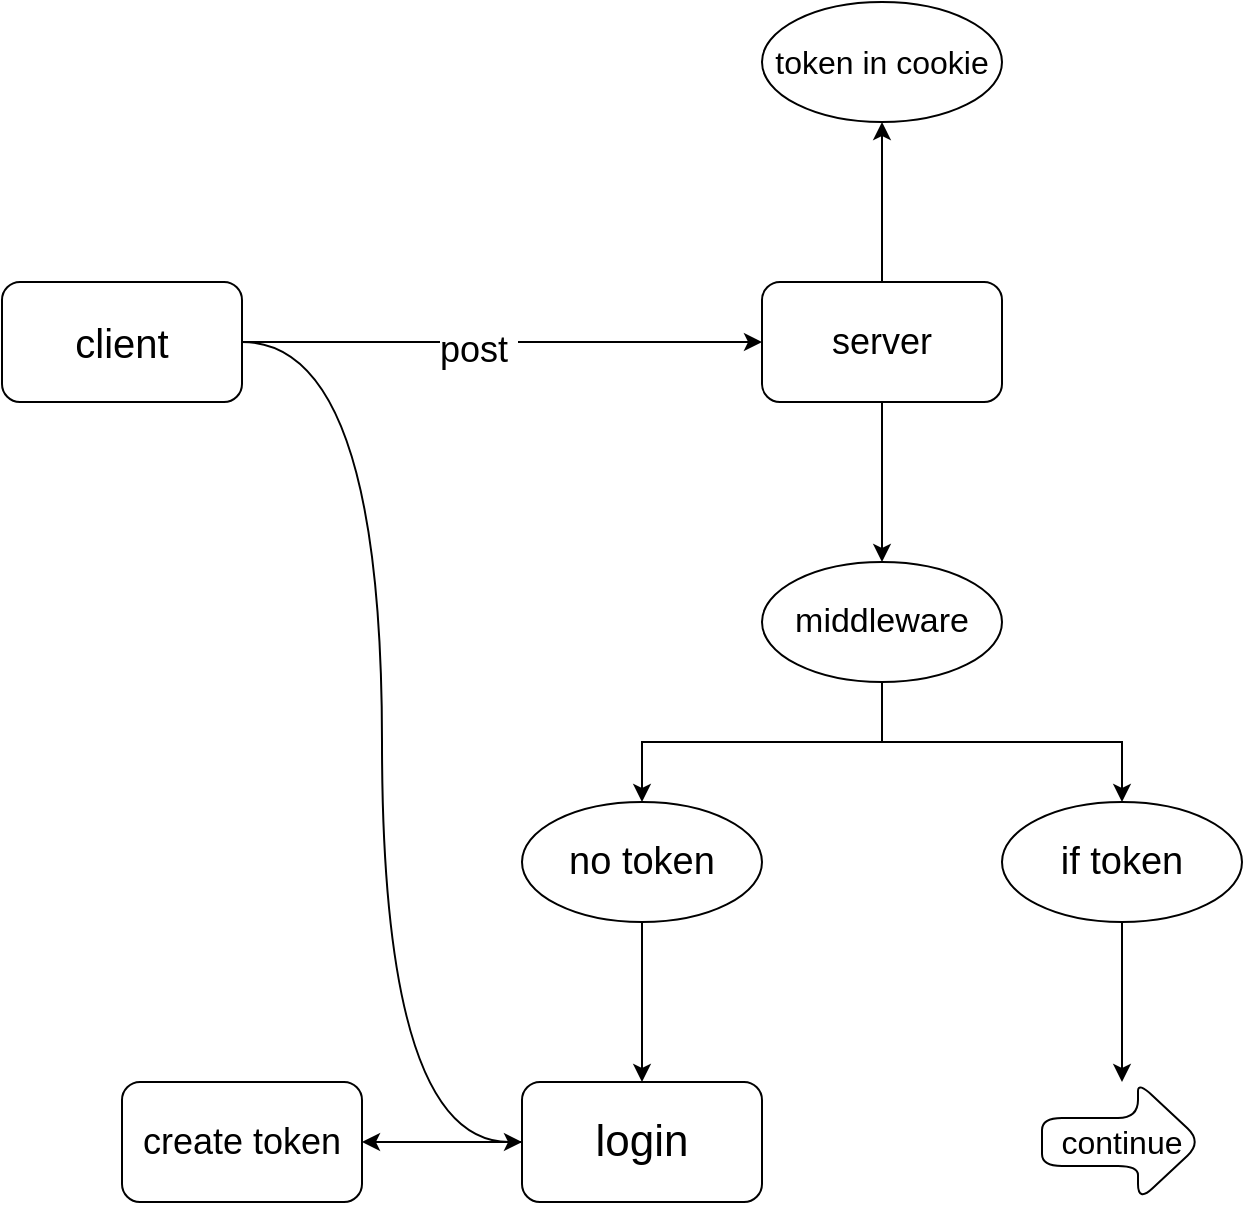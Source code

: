 <mxfile>
    <diagram id="98BOJC8S_t2nTJc_xl6L" name="Page-1">
        <mxGraphModel dx="356" dy="250" grid="1" gridSize="10" guides="1" tooltips="1" connect="1" arrows="1" fold="1" page="1" pageScale="1" pageWidth="827" pageHeight="1169" math="0" shadow="0">
            <root>
                <mxCell id="0"/>
                <mxCell id="1" parent="0"/>
                <mxCell id="2" value="" style="edgeStyle=orthogonalEdgeStyle;rounded=0;orthogonalLoop=1;jettySize=auto;html=1;fontSize=20;" edge="1" parent="1" source="5" target="8">
                    <mxGeometry relative="1" as="geometry"/>
                </mxCell>
                <mxCell id="3" value="post&amp;nbsp;" style="edgeLabel;html=1;align=center;verticalAlign=middle;resizable=0;points=[];fontSize=18;" vertex="1" connectable="0" parent="2">
                    <mxGeometry x="-0.092" y="-4" relative="1" as="geometry">
                        <mxPoint as="offset"/>
                    </mxGeometry>
                </mxCell>
                <mxCell id="4" style="edgeStyle=orthogonalEdgeStyle;curved=1;rounded=0;orthogonalLoop=1;jettySize=auto;html=1;entryX=0;entryY=0.5;entryDx=0;entryDy=0;fontSize=18;" edge="1" parent="1" source="5" target="18">
                    <mxGeometry relative="1" as="geometry"/>
                </mxCell>
                <mxCell id="5" value="&lt;font style=&quot;font-size: 20px;&quot;&gt;client&lt;/font&gt;" style="rounded=1;whiteSpace=wrap;html=1;" vertex="1" parent="1">
                    <mxGeometry x="60" y="240" width="120" height="60" as="geometry"/>
                </mxCell>
                <mxCell id="6" value="" style="edgeStyle=orthogonalEdgeStyle;rounded=0;orthogonalLoop=1;jettySize=auto;html=1;fontSize=18;" edge="1" parent="1" source="8" target="11">
                    <mxGeometry relative="1" as="geometry"/>
                </mxCell>
                <mxCell id="7" value="" style="edgeStyle=orthogonalEdgeStyle;curved=1;rounded=0;orthogonalLoop=1;jettySize=auto;html=1;fontSize=18;" edge="1" parent="1" source="8" target="20">
                    <mxGeometry relative="1" as="geometry"/>
                </mxCell>
                <mxCell id="8" value="&lt;font style=&quot;font-size: 18px;&quot;&gt;server&lt;/font&gt;" style="whiteSpace=wrap;html=1;rounded=1;" vertex="1" parent="1">
                    <mxGeometry x="440" y="240" width="120" height="60" as="geometry"/>
                </mxCell>
                <mxCell id="9" value="" style="edgeStyle=orthogonalEdgeStyle;rounded=0;orthogonalLoop=1;jettySize=auto;html=1;fontSize=17;" edge="1" parent="1" source="11" target="13">
                    <mxGeometry relative="1" as="geometry"/>
                </mxCell>
                <mxCell id="10" value="" style="edgeStyle=orthogonalEdgeStyle;rounded=0;orthogonalLoop=1;jettySize=auto;html=1;fontSize=16;" edge="1" parent="1" source="11" target="16">
                    <mxGeometry relative="1" as="geometry"/>
                </mxCell>
                <mxCell id="11" value="&lt;font style=&quot;font-size: 17px;&quot;&gt;middleware&lt;/font&gt;" style="ellipse;whiteSpace=wrap;html=1;rounded=1;" vertex="1" parent="1">
                    <mxGeometry x="440" y="380" width="120" height="60" as="geometry"/>
                </mxCell>
                <mxCell id="12" value="" style="edgeStyle=orthogonalEdgeStyle;rounded=0;orthogonalLoop=1;jettySize=auto;html=1;fontSize=19;" edge="1" parent="1" source="13" target="14">
                    <mxGeometry relative="1" as="geometry"/>
                </mxCell>
                <mxCell id="13" value="&lt;font style=&quot;font-size: 19px;&quot;&gt;if token&lt;/font&gt;" style="ellipse;whiteSpace=wrap;html=1;rounded=1;" vertex="1" parent="1">
                    <mxGeometry x="560" y="500" width="120" height="60" as="geometry"/>
                </mxCell>
                <mxCell id="14" value="&lt;font style=&quot;font-size: 16px;&quot;&gt;continue&lt;/font&gt;" style="shape=singleArrow;whiteSpace=wrap;html=1;arrowWidth=0.4;arrowSize=0.4;rounded=1;" vertex="1" parent="1">
                    <mxGeometry x="580" y="640" width="80" height="60" as="geometry"/>
                </mxCell>
                <mxCell id="15" value="" style="edgeStyle=orthogonalEdgeStyle;rounded=0;orthogonalLoop=1;jettySize=auto;html=1;fontSize=19;" edge="1" parent="1" source="16" target="18">
                    <mxGeometry relative="1" as="geometry"/>
                </mxCell>
                <mxCell id="16" value="&lt;font style=&quot;font-size: 19px;&quot;&gt;no token&lt;/font&gt;" style="ellipse;whiteSpace=wrap;html=1;rounded=1;" vertex="1" parent="1">
                    <mxGeometry x="320" y="500" width="120" height="60" as="geometry"/>
                </mxCell>
                <mxCell id="17" value="" style="edgeStyle=orthogonalEdgeStyle;rounded=0;orthogonalLoop=1;jettySize=auto;html=1;fontSize=22;" edge="1" parent="1" source="18" target="19">
                    <mxGeometry relative="1" as="geometry"/>
                </mxCell>
                <mxCell id="18" value="&lt;font style=&quot;font-size: 22px;&quot;&gt;login&lt;/font&gt;" style="rounded=1;whiteSpace=wrap;html=1;" vertex="1" parent="1">
                    <mxGeometry x="320" y="640" width="120" height="60" as="geometry"/>
                </mxCell>
                <mxCell id="19" value="&lt;font style=&quot;font-size: 18px;&quot;&gt;create token&lt;/font&gt;" style="whiteSpace=wrap;html=1;rounded=1;" vertex="1" parent="1">
                    <mxGeometry x="120" y="640" width="120" height="60" as="geometry"/>
                </mxCell>
                <mxCell id="20" value="&lt;font style=&quot;font-size: 16px;&quot;&gt;token in cookie&lt;/font&gt;" style="ellipse;whiteSpace=wrap;html=1;rounded=1;" vertex="1" parent="1">
                    <mxGeometry x="440" y="100" width="120" height="60" as="geometry"/>
                </mxCell>
            </root>
        </mxGraphModel>
    </diagram>
</mxfile>